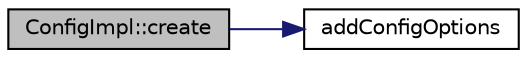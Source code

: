 digraph "ConfigImpl::create"
{
 // LATEX_PDF_SIZE
  edge [fontname="Helvetica",fontsize="10",labelfontname="Helvetica",labelfontsize="10"];
  node [fontname="Helvetica",fontsize="10",shape=record];
  rankdir="LR";
  Node1 [label="ConfigImpl::create",height=0.2,width=0.4,color="black", fillcolor="grey75", style="filled", fontcolor="black",tooltip=" "];
  Node1 -> Node2 [color="midnightblue",fontsize="10",style="solid",fontname="Helvetica"];
  Node2 [label="addConfigOptions",height=0.2,width=0.4,color="black", fillcolor="white", style="filled",URL="$configoptions_8h.html#abc359bc733e3ae3512278e3014d83eb4",tooltip=" "];
}

